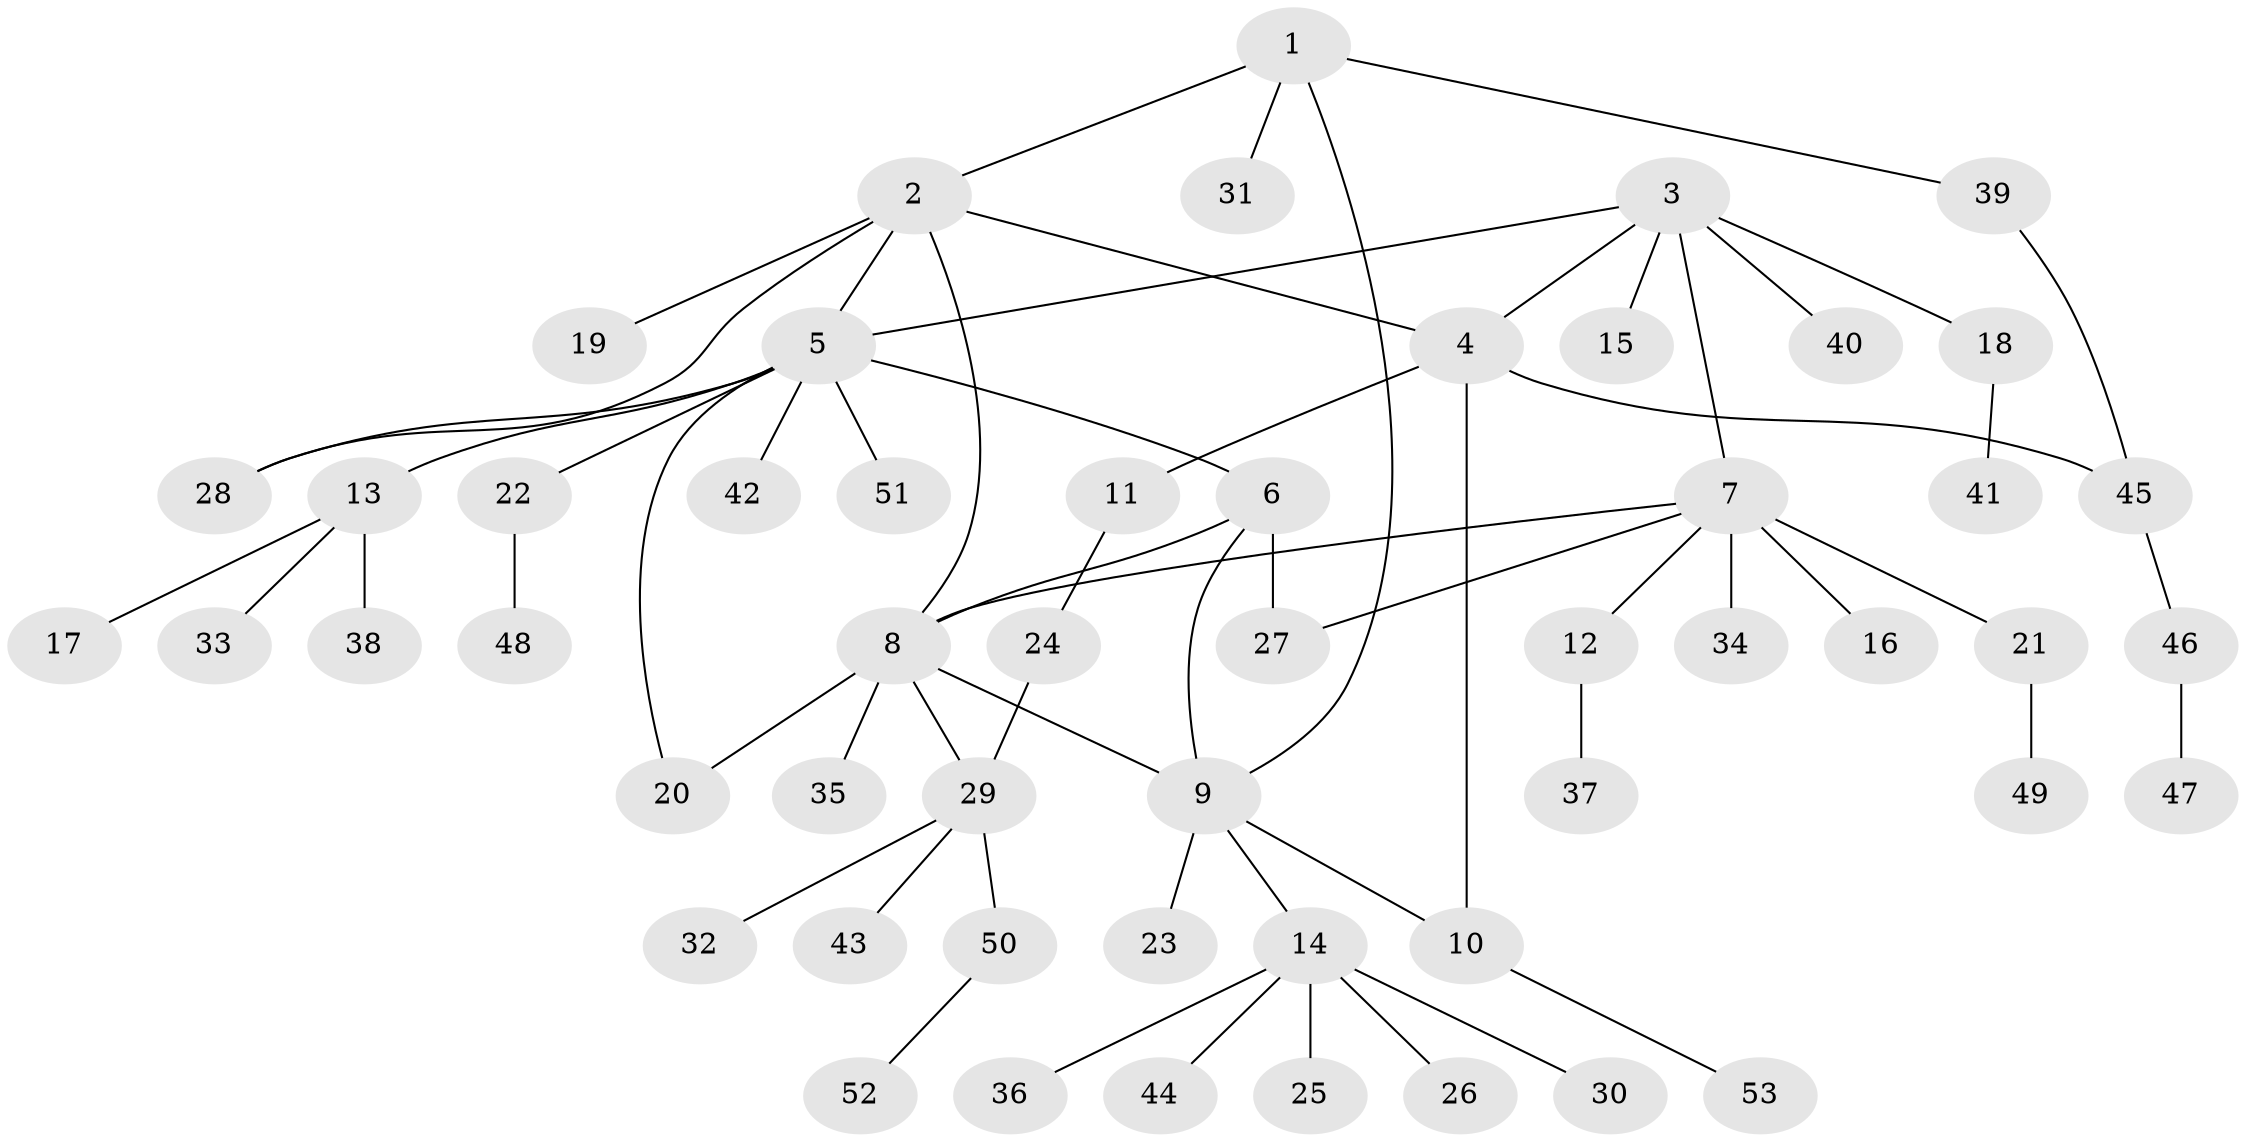 // Generated by graph-tools (version 1.1) at 2025/11/02/27/25 16:11:35]
// undirected, 53 vertices, 63 edges
graph export_dot {
graph [start="1"]
  node [color=gray90,style=filled];
  1;
  2;
  3;
  4;
  5;
  6;
  7;
  8;
  9;
  10;
  11;
  12;
  13;
  14;
  15;
  16;
  17;
  18;
  19;
  20;
  21;
  22;
  23;
  24;
  25;
  26;
  27;
  28;
  29;
  30;
  31;
  32;
  33;
  34;
  35;
  36;
  37;
  38;
  39;
  40;
  41;
  42;
  43;
  44;
  45;
  46;
  47;
  48;
  49;
  50;
  51;
  52;
  53;
  1 -- 2;
  1 -- 9;
  1 -- 31;
  1 -- 39;
  2 -- 4;
  2 -- 5;
  2 -- 8;
  2 -- 19;
  2 -- 28;
  3 -- 4;
  3 -- 5;
  3 -- 7;
  3 -- 15;
  3 -- 18;
  3 -- 40;
  4 -- 10;
  4 -- 11;
  4 -- 45;
  5 -- 6;
  5 -- 13;
  5 -- 20;
  5 -- 22;
  5 -- 28;
  5 -- 42;
  5 -- 51;
  6 -- 8;
  6 -- 9;
  6 -- 27;
  7 -- 8;
  7 -- 12;
  7 -- 16;
  7 -- 21;
  7 -- 27;
  7 -- 34;
  8 -- 9;
  8 -- 20;
  8 -- 29;
  8 -- 35;
  9 -- 10;
  9 -- 14;
  9 -- 23;
  10 -- 53;
  11 -- 24;
  12 -- 37;
  13 -- 17;
  13 -- 33;
  13 -- 38;
  14 -- 25;
  14 -- 26;
  14 -- 30;
  14 -- 36;
  14 -- 44;
  18 -- 41;
  21 -- 49;
  22 -- 48;
  24 -- 29;
  29 -- 32;
  29 -- 43;
  29 -- 50;
  39 -- 45;
  45 -- 46;
  46 -- 47;
  50 -- 52;
}
